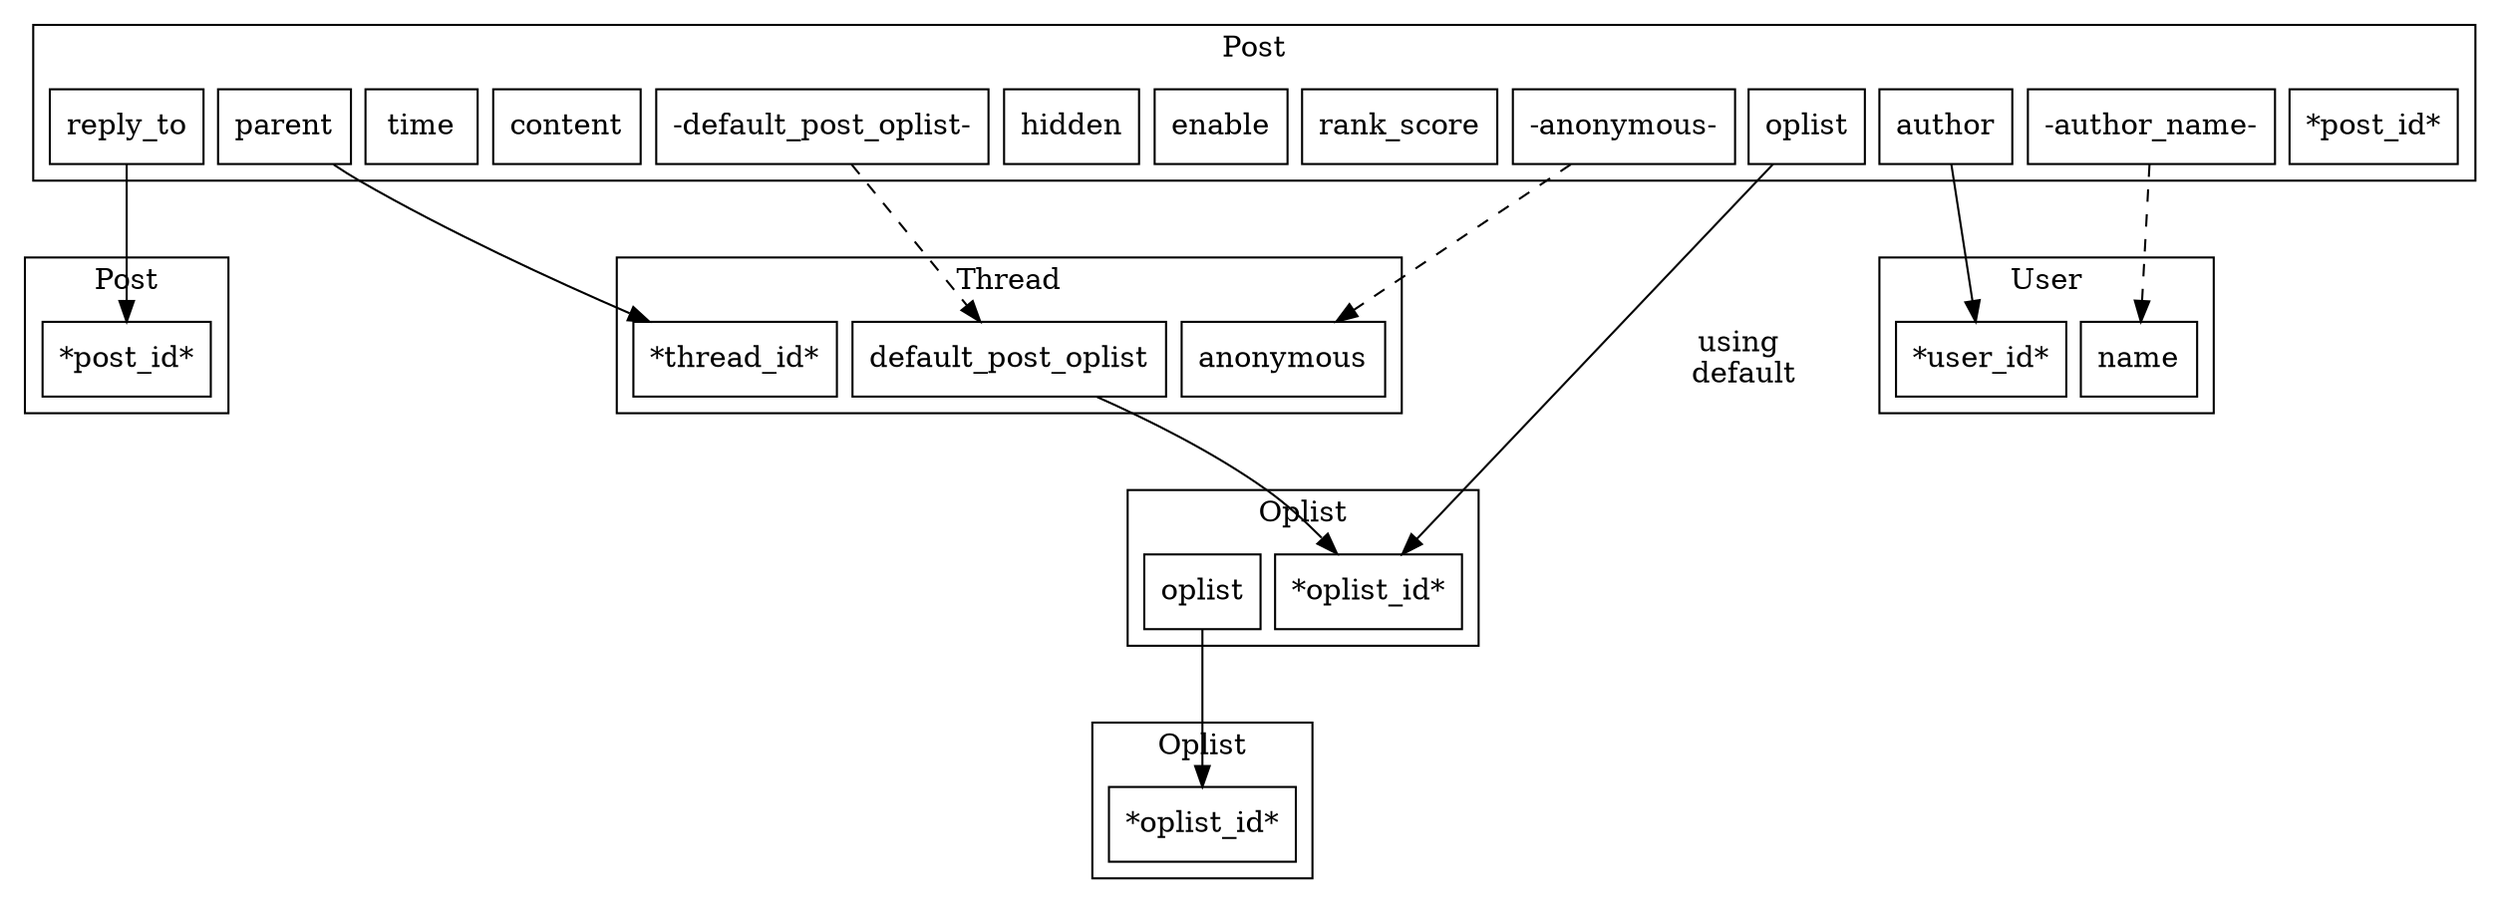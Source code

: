 #dot
strict digraph g {
	node [ shape = box ];
	nodesep = 0.1;
	ranksep = 1;

	subgraph cluster_post_1 {
		label = "Post";
		node_a_post_post_id             [ label = "*post_id*" ];
		node_a_post_parent              [ label = "parent" ];
		node_a_post_reply_to            [ label = "reply_to" ];
		node_a_post_oplist              [ label = "oplist" ];
		node_a_post_default_post_oplist [ label = "-default_post_oplist-" ];
		node_a_post_rank_score          [ label = "rank_score" ];
		node_a_post_enable              [ label = "enable" ];
		node_a_post_hidden              [ label = "hidden" ];
		node_a_post_anonymous           [ label = "-anonymous-" ];
		node_a_post_content             [ label = "content" ];
		node_a_post_time                [ label = "time" ];
		node_a_post_author              [ label = "author" ];
		node_a_post_author_name         [ label = "-author_name-" ];
	}

	subgraph cluster_post_2 {
		label = "Post";
		node_a_post_post_id_2      [ label = "*post_id*" ];
	}

	subgraph cluster_thread {
		label = "Thread";
		node_a_thread_thread_id [ label = "*thread_id*" ];
		node_a_thread_default_post_oplist [ label = "default_post_oplist" ];
		node_a_thread_anonymous [ label = "anonymous" ];
	}

	subgraph cluster_oplist {
		label = "Oplist";
		node_a_oplist_oplist_id [ label = "*oplist_id*" ];
		node_a_oplist_oplist    [ label = "oplist" ];
	}

	subgraph cluster_oplist_2 {
		label = "Oplist";
		node_a_oplist_oplist_id_2 [ label = "*oplist_id*" ];
	}

	subgraph cluster_user {
		label = "User";
		node_a_user_user_id [ label = "*user_id*" ];
		node_a_user_name    [ label = "name" ];
	}


	node_a_post_parent -> node_a_thread_thread_id;
	node_a_post_reply_to -> node_a_post_post_id_2;
	node_a_post_oplist -> node_a_oplist_oplist_id [ label = "using\n default" ];
	node_a_post_default_post_oplist -> node_a_thread_default_post_oplist [ style = dashed ];
	node_a_post_anonymous -> node_a_thread_anonymous [style = dashed ];
	node_a_post_author -> node_a_user_user_id;
	node_a_post_author_name -> node_a_user_name     [ style = dashed ];

	node_a_thread_default_post_oplist -> node_a_oplist_oplist_id;
	node_a_oplist_oplist -> node_a_oplist_oplist_id_2;
}
